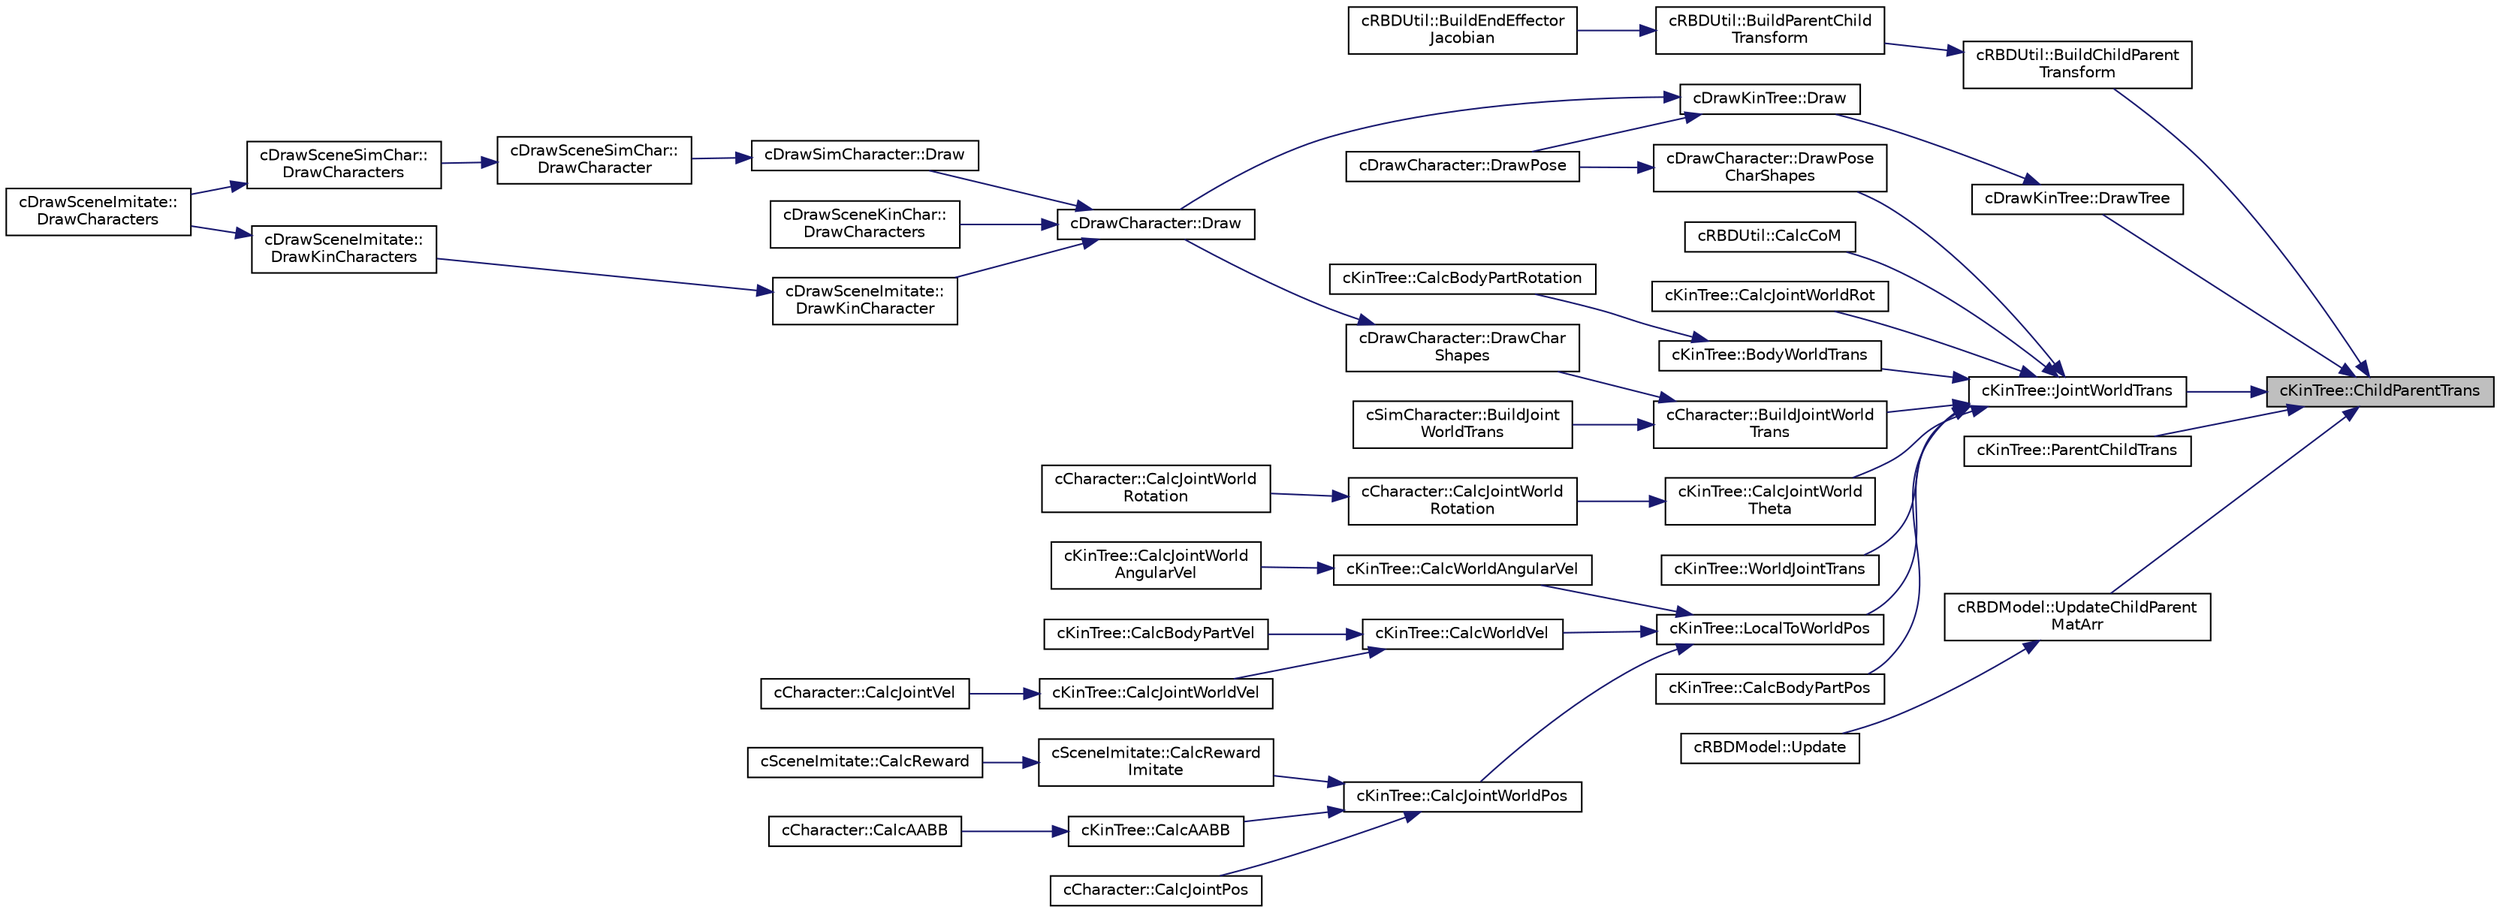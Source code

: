 digraph "cKinTree::ChildParentTrans"
{
 // LATEX_PDF_SIZE
  edge [fontname="Helvetica",fontsize="10",labelfontname="Helvetica",labelfontsize="10"];
  node [fontname="Helvetica",fontsize="10",shape=record];
  rankdir="RL";
  Node1 [label="cKinTree::ChildParentTrans",height=0.2,width=0.4,color="black", fillcolor="grey75", style="filled", fontcolor="black",tooltip=" "];
  Node1 -> Node2 [dir="back",color="midnightblue",fontsize="10",style="solid",fontname="Helvetica"];
  Node2 [label="cRBDUtil::BuildChildParent\lTransform",height=0.2,width=0.4,color="black", fillcolor="white", style="filled",URL="$classc_r_b_d_util.html#a393ec92eefe6f45bde96754ff54975dd",tooltip=" "];
  Node2 -> Node3 [dir="back",color="midnightblue",fontsize="10",style="solid",fontname="Helvetica"];
  Node3 [label="cRBDUtil::BuildParentChild\lTransform",height=0.2,width=0.4,color="black", fillcolor="white", style="filled",URL="$classc_r_b_d_util.html#a290642676ecc8088adb9fe2a47581321",tooltip=" "];
  Node3 -> Node4 [dir="back",color="midnightblue",fontsize="10",style="solid",fontname="Helvetica"];
  Node4 [label="cRBDUtil::BuildEndEffector\lJacobian",height=0.2,width=0.4,color="black", fillcolor="white", style="filled",URL="$classc_r_b_d_util.html#aa05249dcaba40cdcf8cfbc0580f1b487",tooltip=" "];
  Node1 -> Node5 [dir="back",color="midnightblue",fontsize="10",style="solid",fontname="Helvetica"];
  Node5 [label="cDrawKinTree::DrawTree",height=0.2,width=0.4,color="black", fillcolor="white", style="filled",URL="$classc_draw_kin_tree.html#a3ac3fbab30458f7a0fd843c18e10885b",tooltip=" "];
  Node5 -> Node6 [dir="back",color="midnightblue",fontsize="10",style="solid",fontname="Helvetica"];
  Node6 [label="cDrawKinTree::Draw",height=0.2,width=0.4,color="black", fillcolor="white", style="filled",URL="$classc_draw_kin_tree.html#a8152937a4528ee5cc347b252fed16a3f",tooltip=" "];
  Node6 -> Node7 [dir="back",color="midnightblue",fontsize="10",style="solid",fontname="Helvetica"];
  Node7 [label="cDrawCharacter::Draw",height=0.2,width=0.4,color="black", fillcolor="white", style="filled",URL="$classc_draw_character.html#a85afe23957fc54b3d058f91770b2537e",tooltip=" "];
  Node7 -> Node8 [dir="back",color="midnightblue",fontsize="10",style="solid",fontname="Helvetica"];
  Node8 [label="cDrawSimCharacter::Draw",height=0.2,width=0.4,color="black", fillcolor="white", style="filled",URL="$classc_draw_sim_character.html#a9f0a67297252bd88282ad212bf032733",tooltip=" "];
  Node8 -> Node9 [dir="back",color="midnightblue",fontsize="10",style="solid",fontname="Helvetica"];
  Node9 [label="cDrawSceneSimChar::\lDrawCharacter",height=0.2,width=0.4,color="black", fillcolor="white", style="filled",URL="$classc_draw_scene_sim_char.html#a09e34a109f247453e5e135a60867a43c",tooltip=" "];
  Node9 -> Node10 [dir="back",color="midnightblue",fontsize="10",style="solid",fontname="Helvetica"];
  Node10 [label="cDrawSceneSimChar::\lDrawCharacters",height=0.2,width=0.4,color="black", fillcolor="white", style="filled",URL="$classc_draw_scene_sim_char.html#a42c219313900b7bb670e339ca1e9fdea",tooltip=" "];
  Node10 -> Node11 [dir="back",color="midnightblue",fontsize="10",style="solid",fontname="Helvetica"];
  Node11 [label="cDrawSceneImitate::\lDrawCharacters",height=0.2,width=0.4,color="black", fillcolor="white", style="filled",URL="$classc_draw_scene_imitate.html#a276b196d828bf6fa40140506e3d6179e",tooltip=" "];
  Node7 -> Node12 [dir="back",color="midnightblue",fontsize="10",style="solid",fontname="Helvetica"];
  Node12 [label="cDrawSceneKinChar::\lDrawCharacters",height=0.2,width=0.4,color="black", fillcolor="white", style="filled",URL="$classc_draw_scene_kin_char.html#ab8bd61dfc0483c9314fcc6aa4c3a812b",tooltip=" "];
  Node7 -> Node13 [dir="back",color="midnightblue",fontsize="10",style="solid",fontname="Helvetica"];
  Node13 [label="cDrawSceneImitate::\lDrawKinCharacter",height=0.2,width=0.4,color="black", fillcolor="white", style="filled",URL="$classc_draw_scene_imitate.html#a410cacbc8a5923ba4651044e89d68909",tooltip=" "];
  Node13 -> Node14 [dir="back",color="midnightblue",fontsize="10",style="solid",fontname="Helvetica"];
  Node14 [label="cDrawSceneImitate::\lDrawKinCharacters",height=0.2,width=0.4,color="black", fillcolor="white", style="filled",URL="$classc_draw_scene_imitate.html#a5a679d121195c8478cf0090a8016083a",tooltip=" "];
  Node14 -> Node11 [dir="back",color="midnightblue",fontsize="10",style="solid",fontname="Helvetica"];
  Node6 -> Node15 [dir="back",color="midnightblue",fontsize="10",style="solid",fontname="Helvetica"];
  Node15 [label="cDrawCharacter::DrawPose",height=0.2,width=0.4,color="black", fillcolor="white", style="filled",URL="$classc_draw_character.html#acb2ee17d59302e962fa211d177291290",tooltip=" "];
  Node1 -> Node16 [dir="back",color="midnightblue",fontsize="10",style="solid",fontname="Helvetica"];
  Node16 [label="cKinTree::JointWorldTrans",height=0.2,width=0.4,color="black", fillcolor="white", style="filled",URL="$classc_kin_tree.html#acecd45296511a0156ed587def403e719",tooltip=" "];
  Node16 -> Node17 [dir="back",color="midnightblue",fontsize="10",style="solid",fontname="Helvetica"];
  Node17 [label="cKinTree::BodyWorldTrans",height=0.2,width=0.4,color="black", fillcolor="white", style="filled",URL="$classc_kin_tree.html#a01928e82ebeca48369c5c78915e2b5cb",tooltip=" "];
  Node17 -> Node18 [dir="back",color="midnightblue",fontsize="10",style="solid",fontname="Helvetica"];
  Node18 [label="cKinTree::CalcBodyPartRotation",height=0.2,width=0.4,color="black", fillcolor="white", style="filled",URL="$classc_kin_tree.html#aca58825a85a5c4bc35a0066350cea9d7",tooltip=" "];
  Node16 -> Node19 [dir="back",color="midnightblue",fontsize="10",style="solid",fontname="Helvetica"];
  Node19 [label="cCharacter::BuildJointWorld\lTrans",height=0.2,width=0.4,color="black", fillcolor="white", style="filled",URL="$classc_character.html#a41648e406d0a2e868382f1708568cf00",tooltip=" "];
  Node19 -> Node20 [dir="back",color="midnightblue",fontsize="10",style="solid",fontname="Helvetica"];
  Node20 [label="cSimCharacter::BuildJoint\lWorldTrans",height=0.2,width=0.4,color="black", fillcolor="white", style="filled",URL="$classc_sim_character.html#a2441caf7642438cb5e0555db736abe0b",tooltip=" "];
  Node19 -> Node21 [dir="back",color="midnightblue",fontsize="10",style="solid",fontname="Helvetica"];
  Node21 [label="cDrawCharacter::DrawChar\lShapes",height=0.2,width=0.4,color="black", fillcolor="white", style="filled",URL="$classc_draw_character.html#a039230192a7c9a1880476d0130fb7bcf",tooltip=" "];
  Node21 -> Node7 [dir="back",color="midnightblue",fontsize="10",style="solid",fontname="Helvetica"];
  Node16 -> Node22 [dir="back",color="midnightblue",fontsize="10",style="solid",fontname="Helvetica"];
  Node22 [label="cKinTree::CalcBodyPartPos",height=0.2,width=0.4,color="black", fillcolor="white", style="filled",URL="$classc_kin_tree.html#aff46d193d965ec618e2bec6860bd3011",tooltip=" "];
  Node16 -> Node23 [dir="back",color="midnightblue",fontsize="10",style="solid",fontname="Helvetica"];
  Node23 [label="cRBDUtil::CalcCoM",height=0.2,width=0.4,color="black", fillcolor="white", style="filled",URL="$classc_r_b_d_util.html#a8f43dd473bd4409558b1d5c423fd70b2",tooltip=" "];
  Node16 -> Node24 [dir="back",color="midnightblue",fontsize="10",style="solid",fontname="Helvetica"];
  Node24 [label="cKinTree::CalcJointWorldRot",height=0.2,width=0.4,color="black", fillcolor="white", style="filled",URL="$classc_kin_tree.html#a7371583c29b5b8ef98ff52804dcc0400",tooltip=" "];
  Node16 -> Node25 [dir="back",color="midnightblue",fontsize="10",style="solid",fontname="Helvetica"];
  Node25 [label="cKinTree::CalcJointWorld\lTheta",height=0.2,width=0.4,color="black", fillcolor="white", style="filled",URL="$classc_kin_tree.html#affd2c68cd8051f6a61febaaf12c351cf",tooltip=" "];
  Node25 -> Node26 [dir="back",color="midnightblue",fontsize="10",style="solid",fontname="Helvetica"];
  Node26 [label="cCharacter::CalcJointWorld\lRotation",height=0.2,width=0.4,color="black", fillcolor="white", style="filled",URL="$classc_character.html#a0fbdd379c6d9d0a3349bff0a126bc2ef",tooltip=" "];
  Node26 -> Node27 [dir="back",color="midnightblue",fontsize="10",style="solid",fontname="Helvetica"];
  Node27 [label="cCharacter::CalcJointWorld\lRotation",height=0.2,width=0.4,color="black", fillcolor="white", style="filled",URL="$classc_character.html#a030290c45295034f337bfca2fd636486",tooltip=" "];
  Node16 -> Node28 [dir="back",color="midnightblue",fontsize="10",style="solid",fontname="Helvetica"];
  Node28 [label="cDrawCharacter::DrawPose\lCharShapes",height=0.2,width=0.4,color="black", fillcolor="white", style="filled",URL="$classc_draw_character.html#a9315c2b6bfdb2c9f8f19e7110b90beef",tooltip=" "];
  Node28 -> Node15 [dir="back",color="midnightblue",fontsize="10",style="solid",fontname="Helvetica"];
  Node16 -> Node29 [dir="back",color="midnightblue",fontsize="10",style="solid",fontname="Helvetica"];
  Node29 [label="cKinTree::LocalToWorldPos",height=0.2,width=0.4,color="black", fillcolor="white", style="filled",URL="$classc_kin_tree.html#af86ab0819b6e5cc1c0c622749574405a",tooltip=" "];
  Node29 -> Node30 [dir="back",color="midnightblue",fontsize="10",style="solid",fontname="Helvetica"];
  Node30 [label="cKinTree::CalcJointWorldPos",height=0.2,width=0.4,color="black", fillcolor="white", style="filled",URL="$classc_kin_tree.html#a0e39f113dd643a062d2fff685398ba72",tooltip=" "];
  Node30 -> Node31 [dir="back",color="midnightblue",fontsize="10",style="solid",fontname="Helvetica"];
  Node31 [label="cKinTree::CalcAABB",height=0.2,width=0.4,color="black", fillcolor="white", style="filled",URL="$classc_kin_tree.html#a59595ce4aed9fadf376642a0f1fb2cfb",tooltip=" "];
  Node31 -> Node32 [dir="back",color="midnightblue",fontsize="10",style="solid",fontname="Helvetica"];
  Node32 [label="cCharacter::CalcAABB",height=0.2,width=0.4,color="black", fillcolor="white", style="filled",URL="$classc_character.html#ae556c11ac768d00208519f3b7d5d7930",tooltip=" "];
  Node30 -> Node33 [dir="back",color="midnightblue",fontsize="10",style="solid",fontname="Helvetica"];
  Node33 [label="cCharacter::CalcJointPos",height=0.2,width=0.4,color="black", fillcolor="white", style="filled",URL="$classc_character.html#acce55570cef57282f2443a9caff5ad81",tooltip=" "];
  Node30 -> Node34 [dir="back",color="midnightblue",fontsize="10",style="solid",fontname="Helvetica"];
  Node34 [label="cSceneImitate::CalcReward\lImitate",height=0.2,width=0.4,color="black", fillcolor="white", style="filled",URL="$classc_scene_imitate.html#a5fa3ac5de8bbde3998e4943fcf8ab18b",tooltip=" "];
  Node34 -> Node35 [dir="back",color="midnightblue",fontsize="10",style="solid",fontname="Helvetica"];
  Node35 [label="cSceneImitate::CalcReward",height=0.2,width=0.4,color="black", fillcolor="white", style="filled",URL="$classc_scene_imitate.html#aed775e0aa0df893f1df6b35cda0cbeab",tooltip=" "];
  Node29 -> Node36 [dir="back",color="midnightblue",fontsize="10",style="solid",fontname="Helvetica"];
  Node36 [label="cKinTree::CalcWorldAngularVel",height=0.2,width=0.4,color="black", fillcolor="white", style="filled",URL="$classc_kin_tree.html#a0d57bcd16ba4bc6345e2b248a4a8d414",tooltip=" "];
  Node36 -> Node37 [dir="back",color="midnightblue",fontsize="10",style="solid",fontname="Helvetica"];
  Node37 [label="cKinTree::CalcJointWorld\lAngularVel",height=0.2,width=0.4,color="black", fillcolor="white", style="filled",URL="$classc_kin_tree.html#a55a56e20423c0d2db3d0ec1210b6c659",tooltip=" "];
  Node29 -> Node38 [dir="back",color="midnightblue",fontsize="10",style="solid",fontname="Helvetica"];
  Node38 [label="cKinTree::CalcWorldVel",height=0.2,width=0.4,color="black", fillcolor="white", style="filled",URL="$classc_kin_tree.html#adbbd8249ec14c0af4bd08660f953d0a6",tooltip=" "];
  Node38 -> Node39 [dir="back",color="midnightblue",fontsize="10",style="solid",fontname="Helvetica"];
  Node39 [label="cKinTree::CalcBodyPartVel",height=0.2,width=0.4,color="black", fillcolor="white", style="filled",URL="$classc_kin_tree.html#a44dbaf206ff4e66fbd37cff19ee7ff76",tooltip=" "];
  Node38 -> Node40 [dir="back",color="midnightblue",fontsize="10",style="solid",fontname="Helvetica"];
  Node40 [label="cKinTree::CalcJointWorldVel",height=0.2,width=0.4,color="black", fillcolor="white", style="filled",URL="$classc_kin_tree.html#ab000cac40a223177c1547de695185557",tooltip=" "];
  Node40 -> Node41 [dir="back",color="midnightblue",fontsize="10",style="solid",fontname="Helvetica"];
  Node41 [label="cCharacter::CalcJointVel",height=0.2,width=0.4,color="black", fillcolor="white", style="filled",URL="$classc_character.html#a4cf1475cdd68b2d22817c0e493a99997",tooltip=" "];
  Node16 -> Node42 [dir="back",color="midnightblue",fontsize="10",style="solid",fontname="Helvetica"];
  Node42 [label="cKinTree::WorldJointTrans",height=0.2,width=0.4,color="black", fillcolor="white", style="filled",URL="$classc_kin_tree.html#a94f030fdcf4ec40dc75e263f619b660e",tooltip=" "];
  Node1 -> Node43 [dir="back",color="midnightblue",fontsize="10",style="solid",fontname="Helvetica"];
  Node43 [label="cKinTree::ParentChildTrans",height=0.2,width=0.4,color="black", fillcolor="white", style="filled",URL="$classc_kin_tree.html#a5ee77f27a62b286e51fc04a1cd7e3a4e",tooltip=" "];
  Node1 -> Node44 [dir="back",color="midnightblue",fontsize="10",style="solid",fontname="Helvetica"];
  Node44 [label="cRBDModel::UpdateChildParent\lMatArr",height=0.2,width=0.4,color="black", fillcolor="white", style="filled",URL="$classc_r_b_d_model.html#a04c50731917961a60b4128a552e3736e",tooltip=" "];
  Node44 -> Node45 [dir="back",color="midnightblue",fontsize="10",style="solid",fontname="Helvetica"];
  Node45 [label="cRBDModel::Update",height=0.2,width=0.4,color="black", fillcolor="white", style="filled",URL="$classc_r_b_d_model.html#af4791a1c8722f4d66c8c54aee0cf0b78",tooltip=" "];
}
